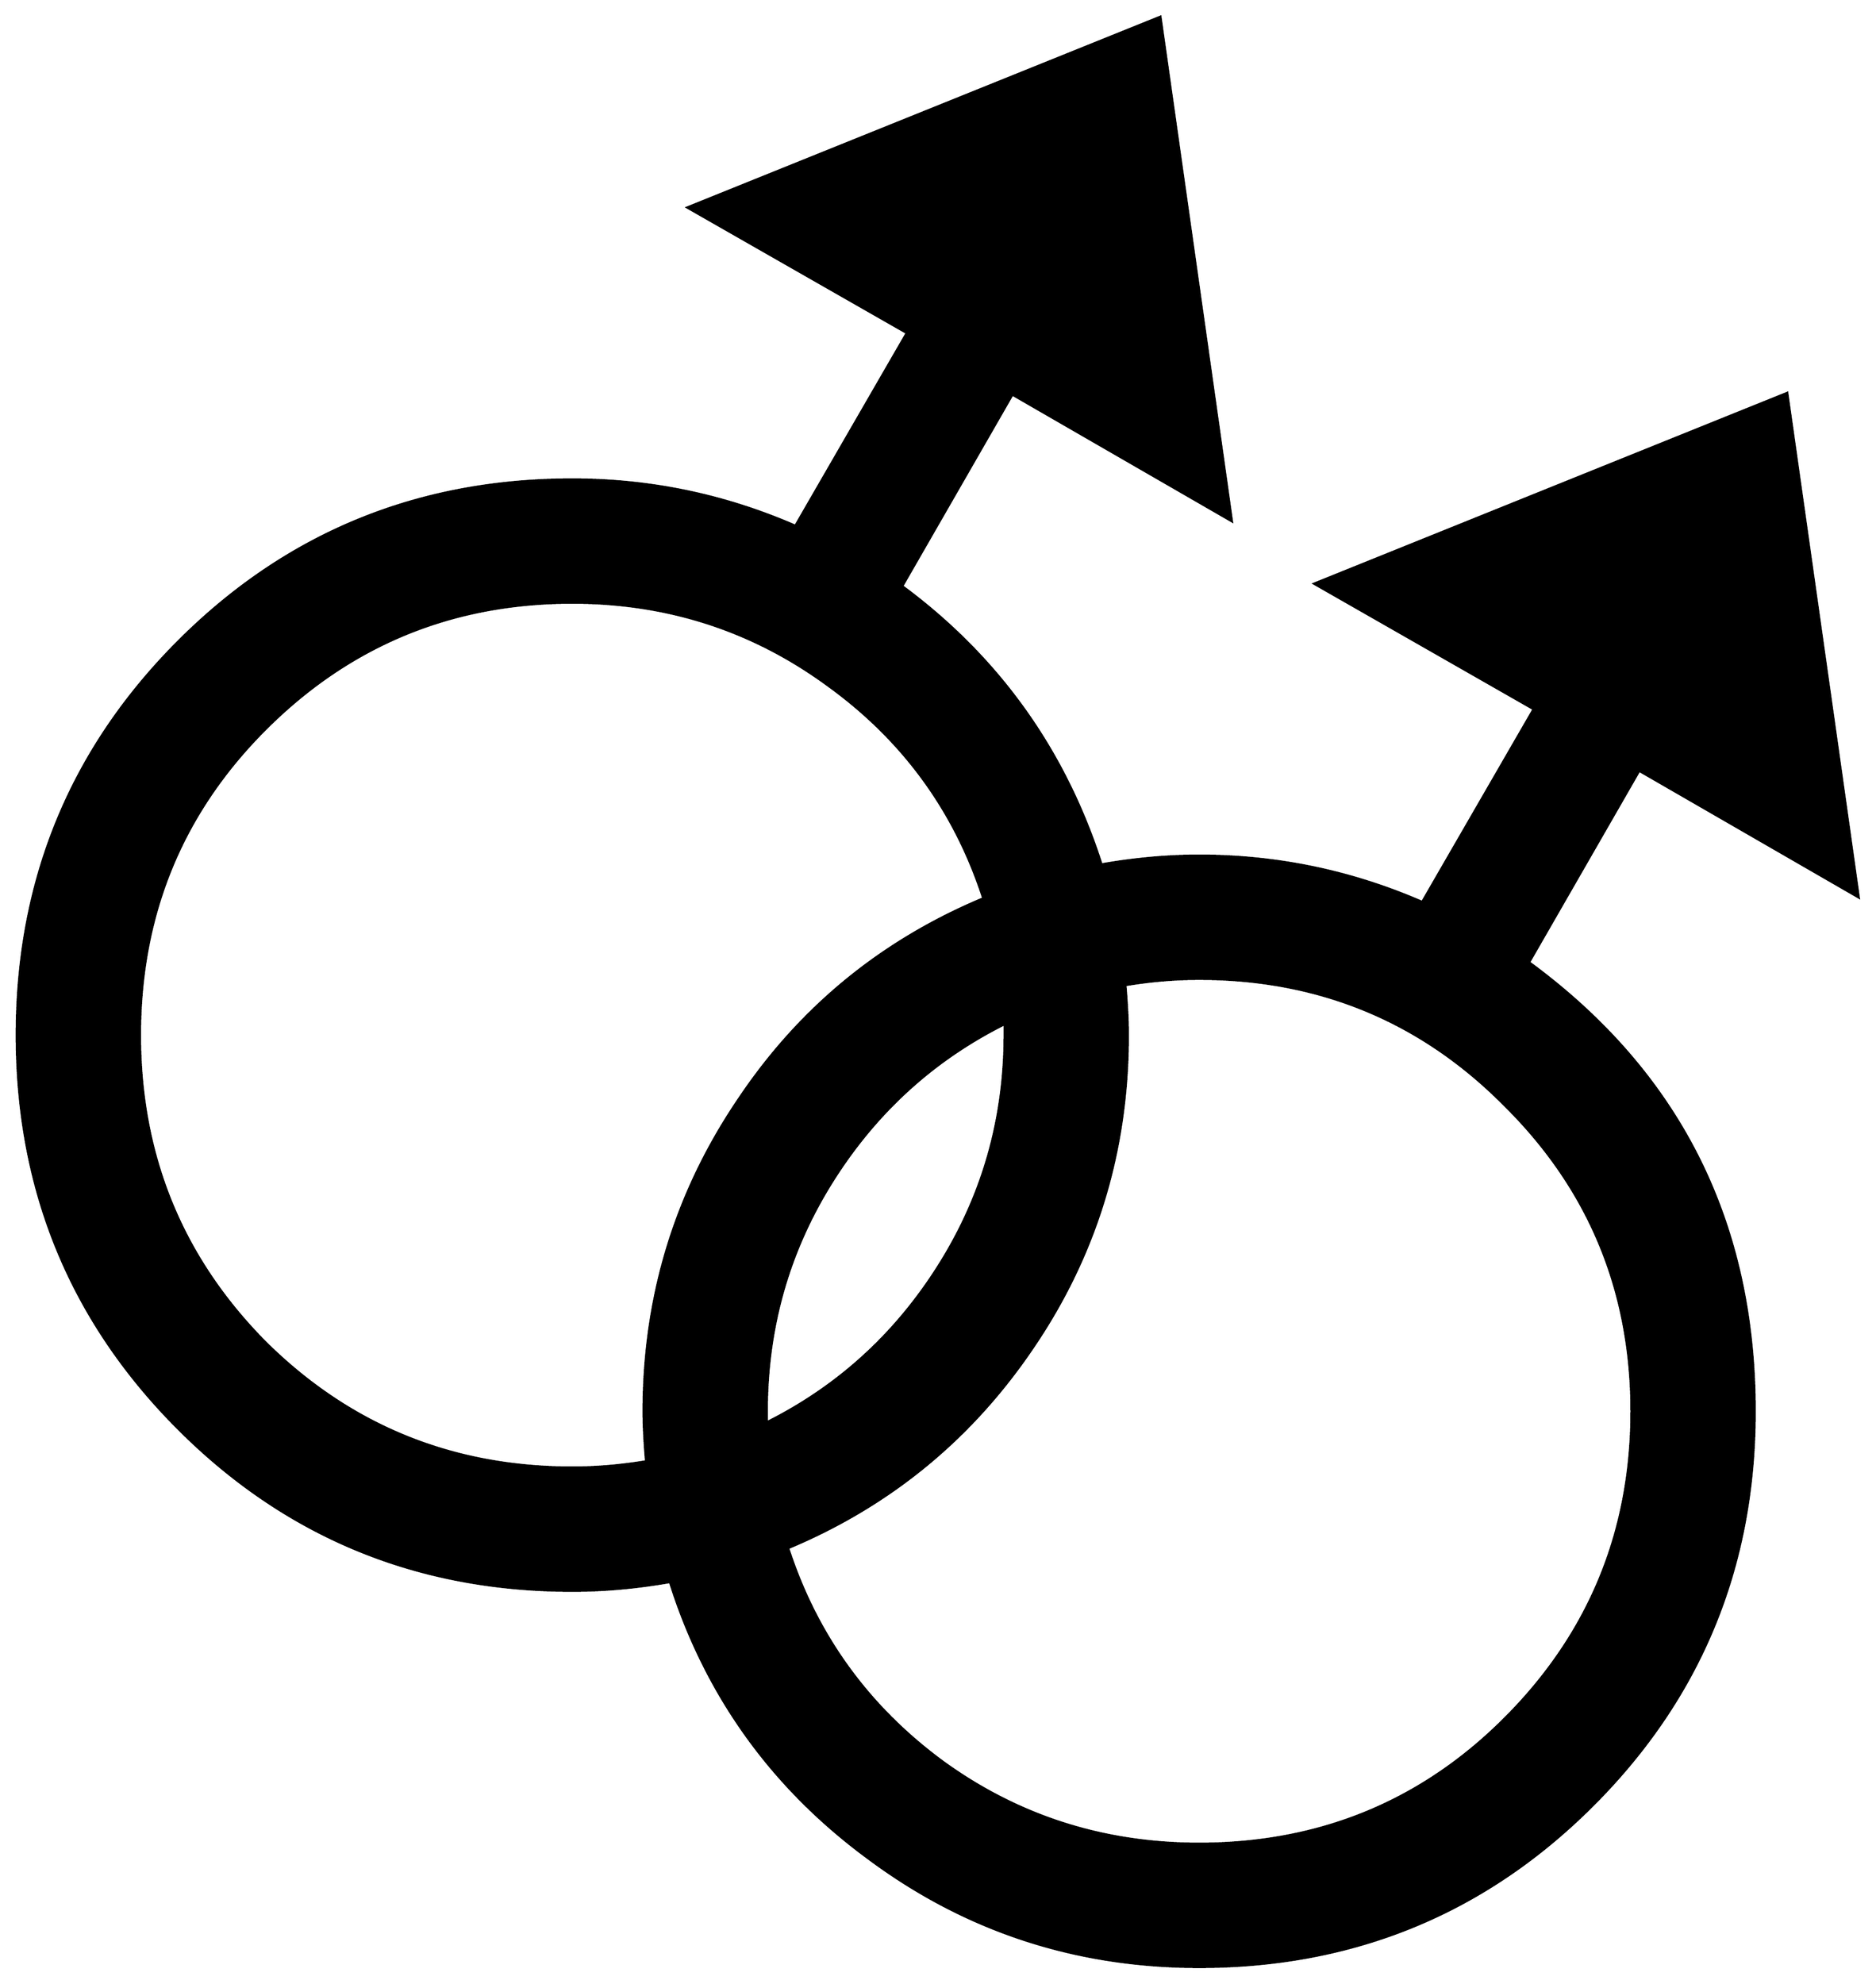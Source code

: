 


\begin{tikzpicture}[y=0.80pt, x=0.80pt, yscale=-1.0, xscale=1.0, inner sep=0pt, outer sep=0pt]
\begin{scope}[shift={(100.0,1740.0)},nonzero rule]
  \path[draw=.,fill=.,line width=1.600pt] (1549.0,-692.0) --
    (1374.0,-793.0) -- (1286.0,-640.0) .. controls
    (1406.0,-552.0) and (1466.0,-432.667) .. (1466.0,-282.0) ..
    controls (1466.0,-158.667) and (1423.0,-54.0) .. (1337.0,32.0)
    .. controls (1251.0,118.0) and (1146.333,161.0) ..
    (1023.0,161.0) .. controls (925.0,161.0) and (837.333,132.333)
    .. (760.0,75.0) .. controls (682.667,18.333) and (629.667,-55.333)
    .. (601.0,-146.0) .. controls (574.333,-141.333) and
    (548.333,-139.0) .. (523.0,-139.0) .. controls (399.667,-139.0)
    and (295.0,-182.0) .. (209.0,-268.0) .. controls
    (123.0,-354.0) and (80.0,-458.667) .. (80.0,-582.0) ..
    controls (80.0,-705.333) and (123.0,-810.0) .. (209.0,-896.0)
    .. controls (295.0,-982.0) and (399.667,-1025.0) ..
    (523.0,-1025.0) .. controls (585.0,-1025.0) and
    (644.333,-1012.667) .. (701.0,-988.0) -- (790.0,-1142.0) --
    (615.0,-1242.0) -- (992.0,-1394.0) -- (1049.0,-992.0) --
    (874.0,-1093.0) -- (786.0,-940.0) .. controls (862.667,-883.333)
    and (915.667,-809.333) .. (945.0,-718.0) .. controls
    (971.667,-722.667) and (997.667,-725.0) .. (1023.0,-725.0) ..
    controls (1085.0,-725.0) and (1144.333,-712.667) ..
    (1201.0,-688.0) -- (1290.0,-842.0) -- (1115.0,-942.0) --
    (1492.0,-1094.0) -- (1549.0,-692.0) -- cycle(1368.0,-282.0)
    .. controls (1368.0,-378.0) and (1334.333,-459.333) ..
    (1267.0,-526.0) .. controls (1200.333,-593.333) and
    (1119.0,-627.0) .. (1023.0,-627.0) .. controls
    (1003.667,-627.0) and (984.0,-625.333) .. (964.0,-622.0) ..
    controls (965.333,-606.667) and (966.0,-593.333) .. (966.0,-582.0)
    .. controls (966.0,-490.667) and (941.0,-408.0) ..
    (891.0,-334.0) .. controls (841.667,-260.667) and (776.333,-207.0)
    .. (695.0,-173.0) .. controls (717.667,-103.0) and
    (759.0,-46.0) .. (819.0,-2.0) .. controls (879.0,41.333) and
    (947.0,63.0) .. (1023.0,63.0) .. controls (1119.0,63.0) and
    (1200.333,29.667) .. (1267.0,-37.0) .. controls (1334.333,-104.333)
    and (1368.0,-186.0) .. (1368.0,-282.0) --
    cycle(868.0,-582.0) -- (868.0,-591.0) .. controls
    (810.667,-562.333) and (764.667,-520.333) .. (730.0,-465.0) ..
    controls (695.333,-409.667) and (678.0,-348.667) .. (678.0,-282.0)
    -- (678.0,-273.0) .. controls (735.333,-301.667) and
    (781.333,-343.667) .. (816.0,-399.0) .. controls (850.667,-454.333)
    and (868.0,-515.333) .. (868.0,-582.0) -- cycle(851.0,-691.0)
    .. controls (828.333,-761.0) and (787.0,-817.667) ..
    (727.0,-861.0) .. controls (667.0,-905.0) and (599.0,-927.0)
    .. (523.0,-927.0) .. controls (427.0,-927.0) and
    (345.333,-893.333) .. (278.0,-826.0) .. controls (211.333,-759.333)
    and (178.0,-678.0) .. (178.0,-582.0) .. controls
    (178.0,-486.0) and (211.333,-404.333) .. (278.0,-337.0) ..
    controls (345.333,-270.333) and (427.0,-237.0) .. (523.0,-237.0)
    .. controls (542.333,-237.0) and (562.0,-238.667) ..
    (582.0,-242.0) .. controls (580.667,-257.333) and (580.0,-270.667)
    .. (580.0,-282.0) .. controls (580.0,-373.333) and
    (605.333,-456.333) .. (656.0,-531.0) .. controls (704.667,-603.667)
    and (769.667,-657.0) .. (851.0,-691.0) -- cycle;
\end{scope}

\end{tikzpicture}

